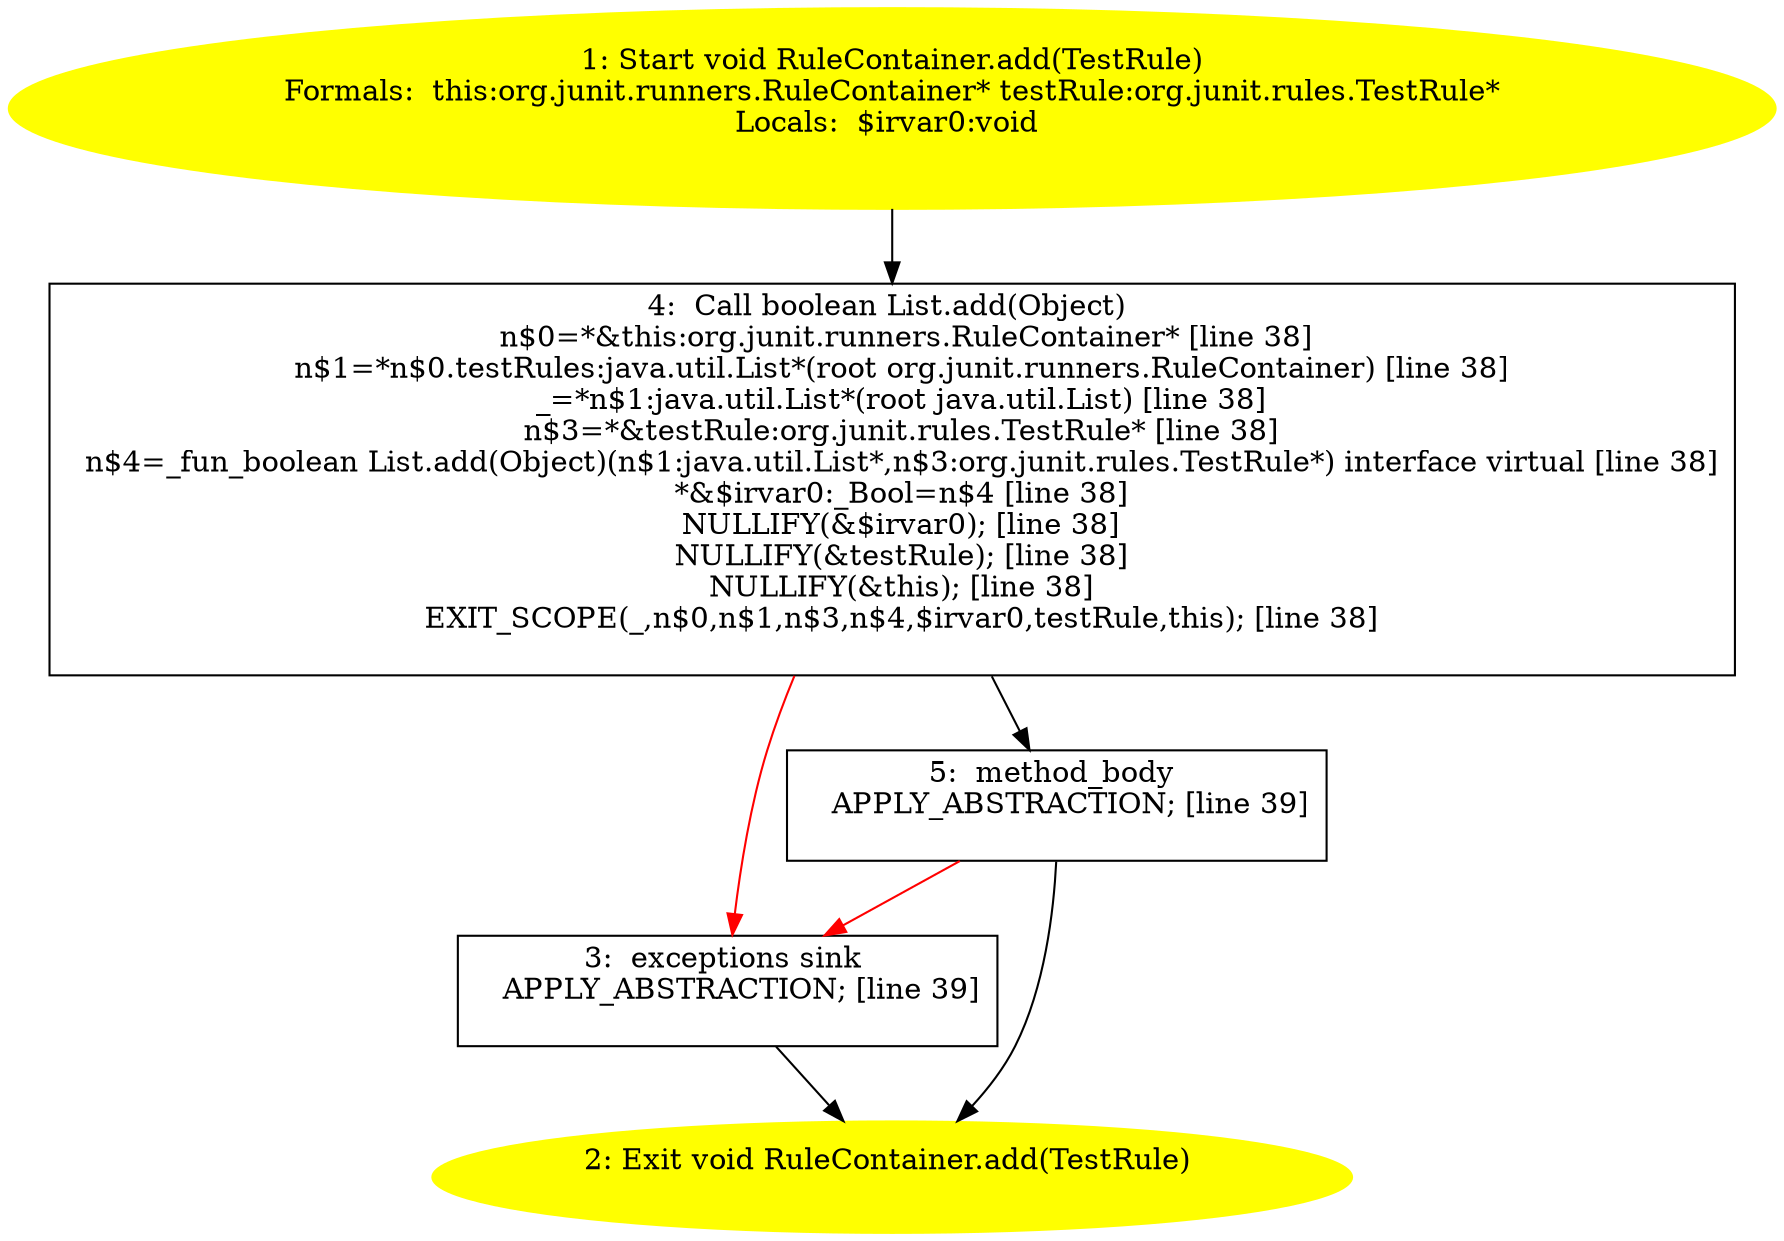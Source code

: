 /* @generated */
digraph cfg {
"org.junit.runners.RuleContainer.add(org.junit.rules.TestRule):void.76c613f144145810e6b44a1d54793141_1" [label="1: Start void RuleContainer.add(TestRule)\nFormals:  this:org.junit.runners.RuleContainer* testRule:org.junit.rules.TestRule*\nLocals:  $irvar0:void \n  " color=yellow style=filled]
	

	 "org.junit.runners.RuleContainer.add(org.junit.rules.TestRule):void.76c613f144145810e6b44a1d54793141_1" -> "org.junit.runners.RuleContainer.add(org.junit.rules.TestRule):void.76c613f144145810e6b44a1d54793141_4" ;
"org.junit.runners.RuleContainer.add(org.junit.rules.TestRule):void.76c613f144145810e6b44a1d54793141_2" [label="2: Exit void RuleContainer.add(TestRule) \n  " color=yellow style=filled]
	

"org.junit.runners.RuleContainer.add(org.junit.rules.TestRule):void.76c613f144145810e6b44a1d54793141_3" [label="3:  exceptions sink \n   APPLY_ABSTRACTION; [line 39]\n " shape="box"]
	

	 "org.junit.runners.RuleContainer.add(org.junit.rules.TestRule):void.76c613f144145810e6b44a1d54793141_3" -> "org.junit.runners.RuleContainer.add(org.junit.rules.TestRule):void.76c613f144145810e6b44a1d54793141_2" ;
"org.junit.runners.RuleContainer.add(org.junit.rules.TestRule):void.76c613f144145810e6b44a1d54793141_4" [label="4:  Call boolean List.add(Object) \n   n$0=*&this:org.junit.runners.RuleContainer* [line 38]\n  n$1=*n$0.testRules:java.util.List*(root org.junit.runners.RuleContainer) [line 38]\n  _=*n$1:java.util.List*(root java.util.List) [line 38]\n  n$3=*&testRule:org.junit.rules.TestRule* [line 38]\n  n$4=_fun_boolean List.add(Object)(n$1:java.util.List*,n$3:org.junit.rules.TestRule*) interface virtual [line 38]\n  *&$irvar0:_Bool=n$4 [line 38]\n  NULLIFY(&$irvar0); [line 38]\n  NULLIFY(&testRule); [line 38]\n  NULLIFY(&this); [line 38]\n  EXIT_SCOPE(_,n$0,n$1,n$3,n$4,$irvar0,testRule,this); [line 38]\n " shape="box"]
	

	 "org.junit.runners.RuleContainer.add(org.junit.rules.TestRule):void.76c613f144145810e6b44a1d54793141_4" -> "org.junit.runners.RuleContainer.add(org.junit.rules.TestRule):void.76c613f144145810e6b44a1d54793141_5" ;
	 "org.junit.runners.RuleContainer.add(org.junit.rules.TestRule):void.76c613f144145810e6b44a1d54793141_4" -> "org.junit.runners.RuleContainer.add(org.junit.rules.TestRule):void.76c613f144145810e6b44a1d54793141_3" [color="red" ];
"org.junit.runners.RuleContainer.add(org.junit.rules.TestRule):void.76c613f144145810e6b44a1d54793141_5" [label="5:  method_body \n   APPLY_ABSTRACTION; [line 39]\n " shape="box"]
	

	 "org.junit.runners.RuleContainer.add(org.junit.rules.TestRule):void.76c613f144145810e6b44a1d54793141_5" -> "org.junit.runners.RuleContainer.add(org.junit.rules.TestRule):void.76c613f144145810e6b44a1d54793141_2" ;
	 "org.junit.runners.RuleContainer.add(org.junit.rules.TestRule):void.76c613f144145810e6b44a1d54793141_5" -> "org.junit.runners.RuleContainer.add(org.junit.rules.TestRule):void.76c613f144145810e6b44a1d54793141_3" [color="red" ];
}
